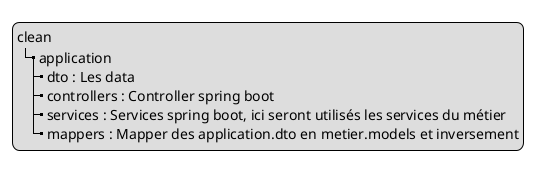 @startuml
legend
clean
|_ application
  |_ dto : Les data
  |_ controllers : Controller spring boot
  |_ services : Services spring boot, ici seront utilisés les services du métier
  |_ mappers : Mapper des application.dto en metier.models et inversement
end legend
@enduml
